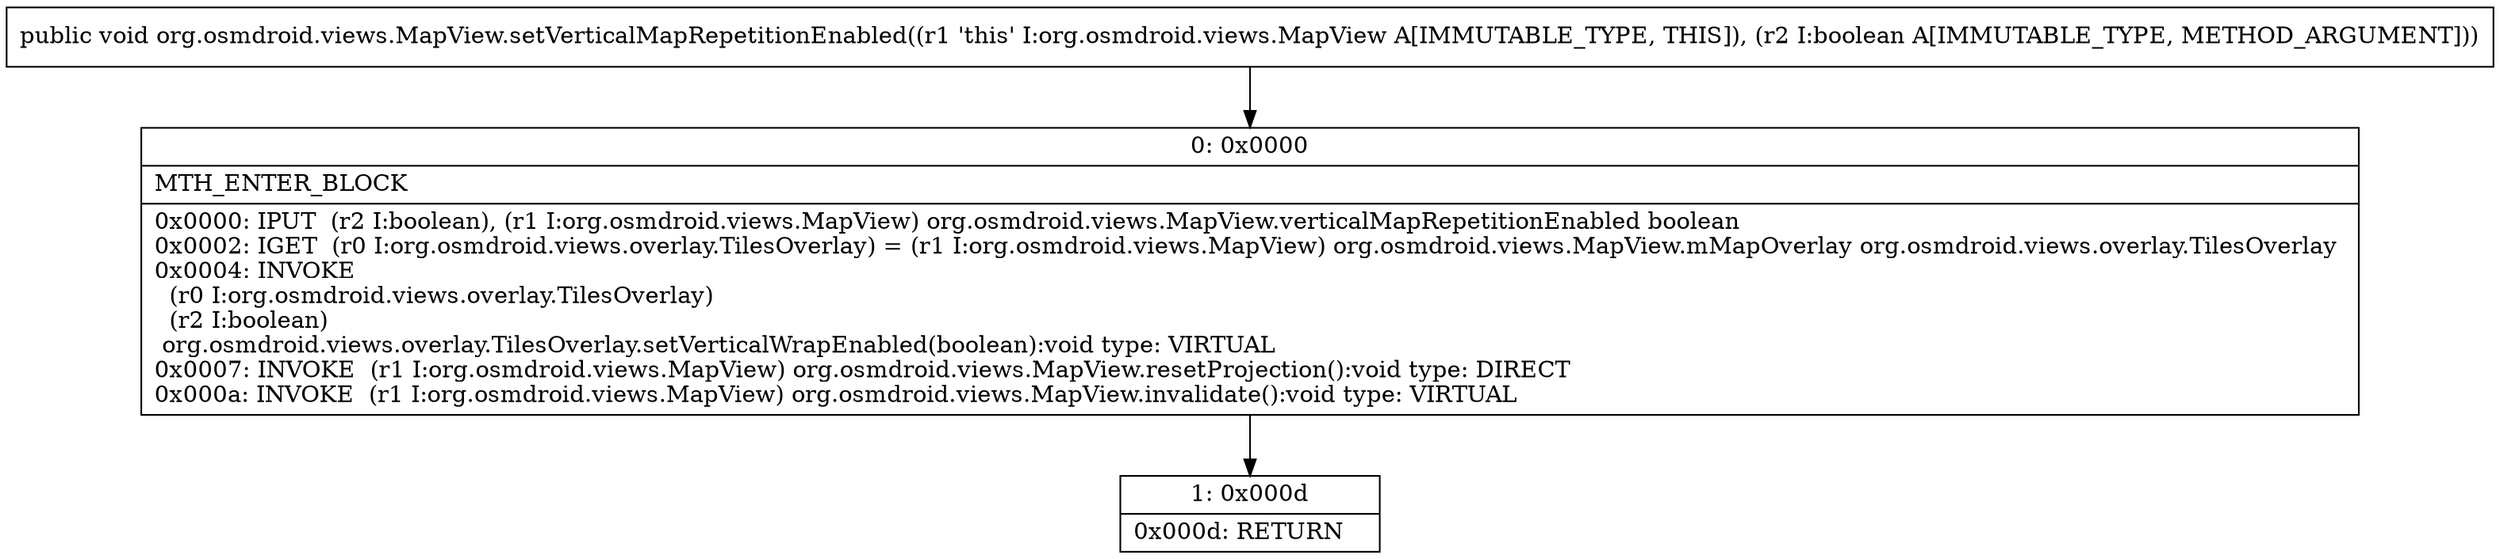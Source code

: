 digraph "CFG fororg.osmdroid.views.MapView.setVerticalMapRepetitionEnabled(Z)V" {
Node_0 [shape=record,label="{0\:\ 0x0000|MTH_ENTER_BLOCK\l|0x0000: IPUT  (r2 I:boolean), (r1 I:org.osmdroid.views.MapView) org.osmdroid.views.MapView.verticalMapRepetitionEnabled boolean \l0x0002: IGET  (r0 I:org.osmdroid.views.overlay.TilesOverlay) = (r1 I:org.osmdroid.views.MapView) org.osmdroid.views.MapView.mMapOverlay org.osmdroid.views.overlay.TilesOverlay \l0x0004: INVOKE  \l  (r0 I:org.osmdroid.views.overlay.TilesOverlay)\l  (r2 I:boolean)\l org.osmdroid.views.overlay.TilesOverlay.setVerticalWrapEnabled(boolean):void type: VIRTUAL \l0x0007: INVOKE  (r1 I:org.osmdroid.views.MapView) org.osmdroid.views.MapView.resetProjection():void type: DIRECT \l0x000a: INVOKE  (r1 I:org.osmdroid.views.MapView) org.osmdroid.views.MapView.invalidate():void type: VIRTUAL \l}"];
Node_1 [shape=record,label="{1\:\ 0x000d|0x000d: RETURN   \l}"];
MethodNode[shape=record,label="{public void org.osmdroid.views.MapView.setVerticalMapRepetitionEnabled((r1 'this' I:org.osmdroid.views.MapView A[IMMUTABLE_TYPE, THIS]), (r2 I:boolean A[IMMUTABLE_TYPE, METHOD_ARGUMENT])) }"];
MethodNode -> Node_0;
Node_0 -> Node_1;
}

